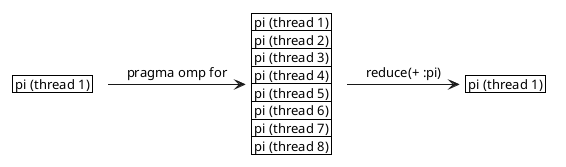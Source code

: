 @startuml
<style>
note {
    backgroundcolor white
    shadowing 0
    linecolor transparent
}
</style>


note as pi
    | pi (thread 1) |
end note

note as t1
    | pi (thread 1) |
    | pi (thread 2) |
    | pi (thread 3) |
    | pi (thread 4) |
    | pi (thread 5) |
    | pi (thread 6) |
    | pi (thread 7) |
    | pi (thread 8) |
end note

note as pi2
    | pi (thread 1) |
end note

pi -r-> t1: pragma omp for
t1 -r-> pi2: reduce(+ :pi)

@enduml